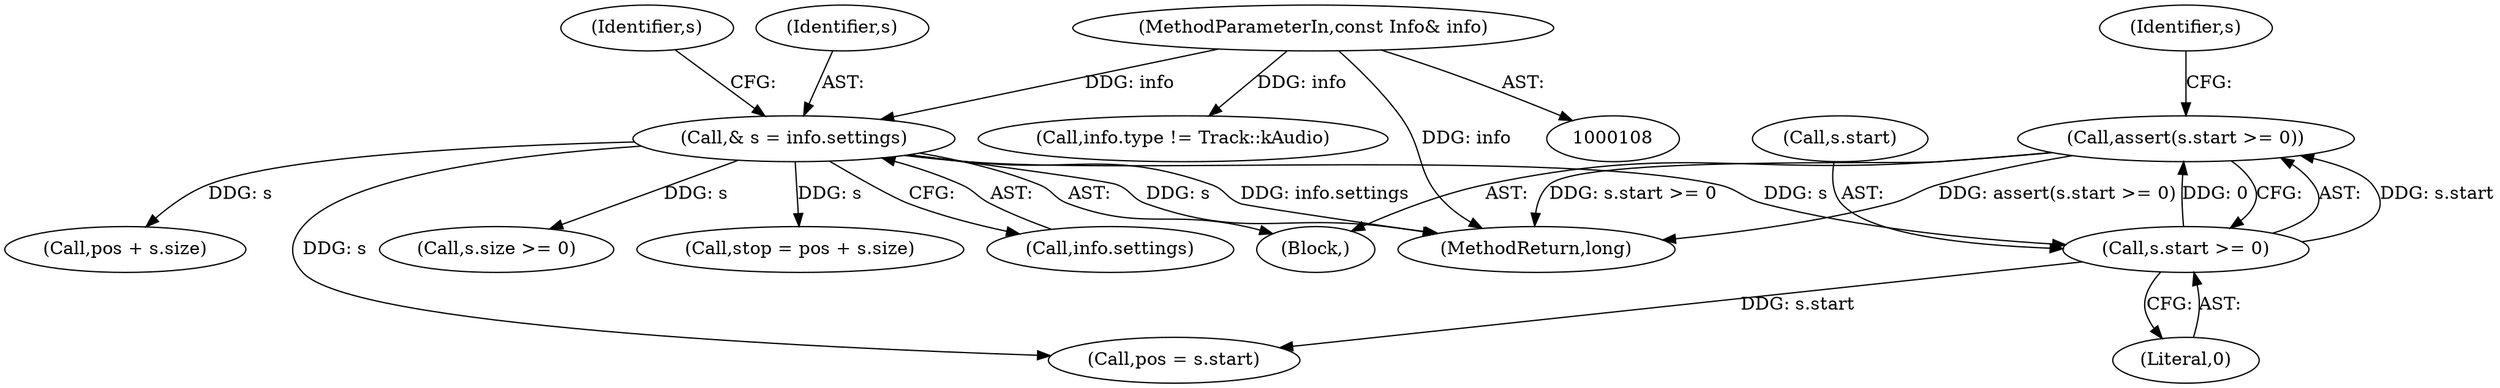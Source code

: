 digraph "1_Android_04839626ed859623901ebd3a5fd483982186b59d_169@API" {
"1000140" [label="(Call,assert(s.start >= 0))"];
"1000141" [label="(Call,s.start >= 0)"];
"1000135" [label="(Call,& s = info.settings)"];
"1000110" [label="(MethodParameterIn,const Info& info)"];
"1000165" [label="(Call,pos + s.size)"];
"1000140" [label="(Call,assert(s.start >= 0))"];
"1000322" [label="(MethodReturn,long)"];
"1000110" [label="(MethodParameterIn,const Info& info)"];
"1000136" [label="(Identifier,s)"];
"1000135" [label="(Call,& s = info.settings)"];
"1000153" [label="(Call,pos = s.start)"];
"1000147" [label="(Call,s.size >= 0)"];
"1000163" [label="(Call,stop = pos + s.size)"];
"1000141" [label="(Call,s.start >= 0)"];
"1000137" [label="(Call,info.settings)"];
"1000121" [label="(Call,info.type != Track::kAudio)"];
"1000149" [label="(Identifier,s)"];
"1000114" [label="(Block,)"];
"1000143" [label="(Identifier,s)"];
"1000142" [label="(Call,s.start)"];
"1000145" [label="(Literal,0)"];
"1000140" -> "1000114"  [label="AST: "];
"1000140" -> "1000141"  [label="CFG: "];
"1000141" -> "1000140"  [label="AST: "];
"1000149" -> "1000140"  [label="CFG: "];
"1000140" -> "1000322"  [label="DDG: s.start >= 0"];
"1000140" -> "1000322"  [label="DDG: assert(s.start >= 0)"];
"1000141" -> "1000140"  [label="DDG: s.start"];
"1000141" -> "1000140"  [label="DDG: 0"];
"1000141" -> "1000145"  [label="CFG: "];
"1000142" -> "1000141"  [label="AST: "];
"1000145" -> "1000141"  [label="AST: "];
"1000135" -> "1000141"  [label="DDG: s"];
"1000141" -> "1000153"  [label="DDG: s.start"];
"1000135" -> "1000114"  [label="AST: "];
"1000135" -> "1000137"  [label="CFG: "];
"1000136" -> "1000135"  [label="AST: "];
"1000137" -> "1000135"  [label="AST: "];
"1000143" -> "1000135"  [label="CFG: "];
"1000135" -> "1000322"  [label="DDG: s"];
"1000135" -> "1000322"  [label="DDG: info.settings"];
"1000110" -> "1000135"  [label="DDG: info"];
"1000135" -> "1000147"  [label="DDG: s"];
"1000135" -> "1000153"  [label="DDG: s"];
"1000135" -> "1000163"  [label="DDG: s"];
"1000135" -> "1000165"  [label="DDG: s"];
"1000110" -> "1000108"  [label="AST: "];
"1000110" -> "1000322"  [label="DDG: info"];
"1000110" -> "1000121"  [label="DDG: info"];
}
